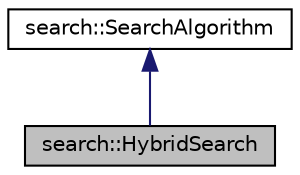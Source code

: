 digraph "search::HybridSearch"
{
 // LATEX_PDF_SIZE
  edge [fontname="Helvetica",fontsize="10",labelfontname="Helvetica",labelfontsize="10"];
  node [fontname="Helvetica",fontsize="10",shape=record];
  Node1 [label="search::HybridSearch",height=0.2,width=0.4,color="black", fillcolor="grey75", style="filled", fontcolor="black",tooltip=" "];
  Node2 -> Node1 [dir="back",color="midnightblue",fontsize="10",style="solid",fontname="Helvetica"];
  Node2 [label="search::SearchAlgorithm",height=0.2,width=0.4,color="black", fillcolor="white", style="filled",URL="$classsearch_1_1SearchAlgorithm.html",tooltip=" "];
}
